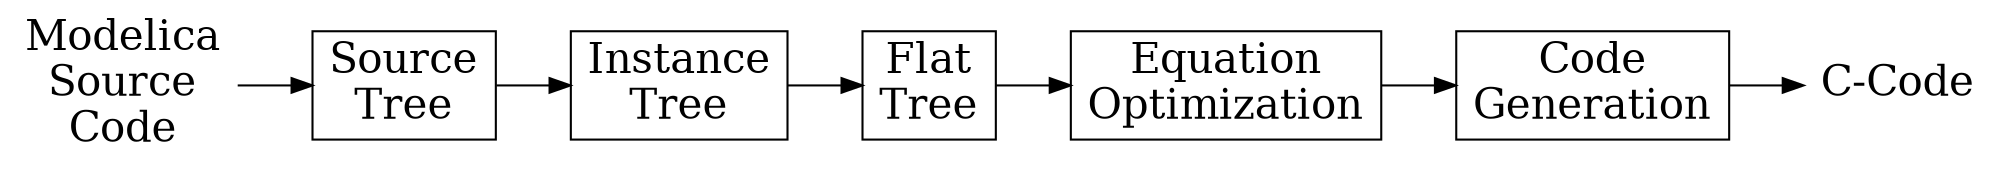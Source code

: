 digraph compiler {
	node [shape=box, fontsize=20];
	MC [label="Modelica\nSource\nCode", color="white"];
	ST [label="Source\nTree"];
	IT [label="Instance\nTree"];
	FT [label="Flat\nTree"];
	EO [label="Equation\nOptimization"];
	CG [label="Code\nGeneration"];
	CC [label="C-Code", color="white"];

	rank = same;
	MC -> ST -> IT -> FT -> EO -> CG -> CC;
	rankdir = LR;
}